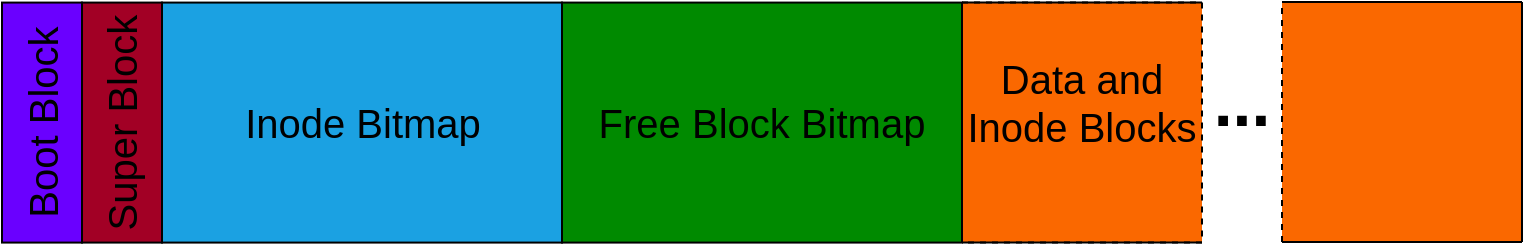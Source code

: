 <mxfile>
    <diagram id="9hFtVN79J4yHOj1K4iIR" name="Page-1">
        <mxGraphModel dx="704" dy="1174" grid="1" gridSize="10" guides="1" tooltips="1" connect="1" arrows="1" fold="1" page="1" pageScale="1" pageWidth="850" pageHeight="1100" math="0" shadow="0">
            <root>
                <mxCell id="0"/>
                <mxCell id="1" parent="0"/>
                <mxCell id="2" value="" style="rounded=0;whiteSpace=wrap;html=1;fillColor=#6a00ff;fontColor=#ffffff;strokeColor=#000000;" vertex="1" parent="1">
                    <mxGeometry x="5" y="10.29" width="40" height="120" as="geometry"/>
                </mxCell>
                <mxCell id="3" value="" style="rounded=0;whiteSpace=wrap;html=1;fillColor=#a20025;fontColor=#ffffff;strokeColor=#000000;" vertex="1" parent="1">
                    <mxGeometry x="45" y="10.29" width="40" height="120" as="geometry"/>
                </mxCell>
                <mxCell id="4" value="" style="rounded=0;whiteSpace=wrap;html=1;fillColor=#1ba1e2;fontColor=#ffffff;strokeColor=#000000;" vertex="1" parent="1">
                    <mxGeometry x="85" y="10.29" width="200" height="120" as="geometry"/>
                </mxCell>
                <mxCell id="5" value="" style="rounded=0;whiteSpace=wrap;html=1;fillColor=#008a00;fontColor=#ffffff;strokeColor=#000000;" vertex="1" parent="1">
                    <mxGeometry x="285" y="10.29" width="200" height="120" as="geometry"/>
                </mxCell>
                <mxCell id="6" value="" style="rounded=0;whiteSpace=wrap;html=1;dashed=1;fillColor=#fa6800;fontColor=#000000;strokeColor=#000000;" vertex="1" parent="1">
                    <mxGeometry x="485" y="10.29" width="120" height="120" as="geometry"/>
                </mxCell>
                <mxCell id="8" value="" style="endArrow=none;html=1;entryX=1;entryY=0;entryDx=0;entryDy=0;exitX=1;exitY=0;exitDx=0;exitDy=0;strokeColor=#000000;" edge="1" parent="1" source="6" target="5">
                    <mxGeometry width="50" height="50" relative="1" as="geometry">
                        <mxPoint x="565" y="200.29" as="sourcePoint"/>
                        <mxPoint x="615" y="150.29" as="targetPoint"/>
                    </mxGeometry>
                </mxCell>
                <mxCell id="9" value="" style="endArrow=none;html=1;entryX=0;entryY=0;entryDx=0;entryDy=0;exitX=0;exitY=1;exitDx=0;exitDy=0;strokeColor=#000000;" edge="1" parent="1" source="6" target="6">
                    <mxGeometry width="50" height="50" relative="1" as="geometry">
                        <mxPoint x="575" y="20.29" as="sourcePoint"/>
                        <mxPoint x="495" y="20.29" as="targetPoint"/>
                    </mxGeometry>
                </mxCell>
                <mxCell id="10" value="" style="endArrow=none;html=1;entryX=1;entryY=1;entryDx=0;entryDy=0;exitX=1;exitY=1;exitDx=0;exitDy=0;strokeColor=#000000;" edge="1" parent="1" source="5" target="6">
                    <mxGeometry width="50" height="50" relative="1" as="geometry">
                        <mxPoint x="495" y="150.29" as="sourcePoint"/>
                        <mxPoint x="495" y="20.29" as="targetPoint"/>
                    </mxGeometry>
                </mxCell>
                <mxCell id="11" value="" style="rounded=0;whiteSpace=wrap;html=1;dashed=1;fillColor=#fa6800;fontColor=#000000;strokeColor=#000000;" vertex="1" parent="1">
                    <mxGeometry x="645" y="10" width="120" height="120" as="geometry"/>
                </mxCell>
                <mxCell id="12" value="" style="endArrow=none;html=1;entryX=0;entryY=0;entryDx=0;entryDy=0;exitX=1;exitY=0;exitDx=0;exitDy=0;strokeColor=#000000;" edge="1" parent="1" source="11" target="11">
                    <mxGeometry width="50" height="50" relative="1" as="geometry">
                        <mxPoint x="735" y="230.0" as="sourcePoint"/>
                        <mxPoint x="655" y="40.0" as="targetPoint"/>
                    </mxGeometry>
                </mxCell>
                <mxCell id="13" value="" style="endArrow=none;html=1;entryX=1;entryY=0;entryDx=0;entryDy=0;exitX=1;exitY=1;exitDx=0;exitDy=0;strokeColor=#000000;" edge="1" parent="1" source="11" target="11">
                    <mxGeometry width="50" height="50" relative="1" as="geometry">
                        <mxPoint x="735" y="160" as="sourcePoint"/>
                        <mxPoint x="735" y="40.0" as="targetPoint"/>
                    </mxGeometry>
                </mxCell>
                <mxCell id="14" value="" style="endArrow=none;html=1;entryX=1;entryY=1;entryDx=0;entryDy=0;exitX=0;exitY=1;exitDx=0;exitDy=0;strokeColor=#000000;" edge="1" parent="1" target="11" source="11">
                    <mxGeometry width="50" height="50" relative="1" as="geometry">
                        <mxPoint x="655" y="160" as="sourcePoint"/>
                        <mxPoint x="665" y="50.0" as="targetPoint"/>
                    </mxGeometry>
                </mxCell>
                <mxCell id="15" value="Boot Block" style="text;html=1;strokeColor=none;fillColor=none;align=center;verticalAlign=middle;whiteSpace=wrap;rounded=0;dashed=1;rotation=-90;fontSize=20;fontStyle=0" vertex="1" parent="1">
                    <mxGeometry x="-30" y="60.0" width="110" height="20" as="geometry"/>
                </mxCell>
                <mxCell id="16" value="Super Block" style="text;html=1;strokeColor=none;fillColor=none;align=center;verticalAlign=middle;whiteSpace=wrap;rounded=0;dashed=1;rotation=-90;fontSize=20;" vertex="1" parent="1">
                    <mxGeometry x="10" y="60.29" width="110" height="20" as="geometry"/>
                </mxCell>
                <mxCell id="17" value="Inode Bitmap" style="text;html=1;strokeColor=none;fillColor=none;align=center;verticalAlign=middle;whiteSpace=wrap;rounded=0;dashed=1;rotation=0;fontSize=20;" vertex="1" parent="1">
                    <mxGeometry x="112.5" y="60.29" width="145" height="20" as="geometry"/>
                </mxCell>
                <mxCell id="18" value="Free Block Bitmap" style="text;html=1;strokeColor=none;fillColor=none;align=center;verticalAlign=middle;whiteSpace=wrap;rounded=0;dashed=1;rotation=0;fontSize=20;" vertex="1" parent="1">
                    <mxGeometry x="285" y="60.29" width="200" height="20" as="geometry"/>
                </mxCell>
                <mxCell id="19" value="Data and Inode Blocks" style="text;html=1;strokeColor=none;fillColor=none;align=center;verticalAlign=middle;whiteSpace=wrap;rounded=0;dashed=1;rotation=0;fontSize=20;" vertex="1" parent="1">
                    <mxGeometry x="485" y="50.29" width="120" height="20" as="geometry"/>
                </mxCell>
                <mxCell id="20" value="..." style="text;html=1;strokeColor=none;fillColor=none;align=center;verticalAlign=middle;whiteSpace=wrap;rounded=0;dashed=1;rotation=0;fontSize=34;fontStyle=1" vertex="1" parent="1">
                    <mxGeometry x="485" y="50.29" width="280" height="20" as="geometry"/>
                </mxCell>
            </root>
        </mxGraphModel>
    </diagram>
</mxfile>